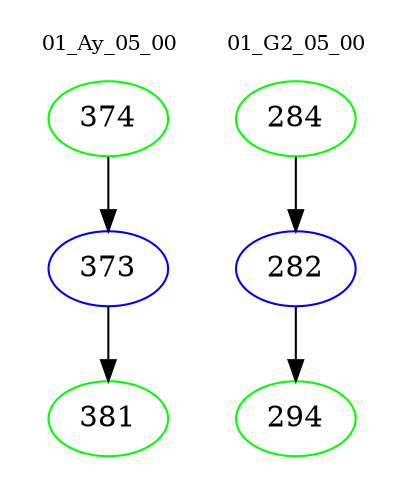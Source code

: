 digraph{
subgraph cluster_0 {
color = white
label = "01_Ay_05_00";
fontsize=10;
T0_374 [label="374", color="green"]
T0_374 -> T0_373 [color="black"]
T0_373 [label="373", color="blue"]
T0_373 -> T0_381 [color="black"]
T0_381 [label="381", color="green"]
}
subgraph cluster_1 {
color = white
label = "01_G2_05_00";
fontsize=10;
T1_284 [label="284", color="green"]
T1_284 -> T1_282 [color="black"]
T1_282 [label="282", color="blue"]
T1_282 -> T1_294 [color="black"]
T1_294 [label="294", color="green"]
}
}
